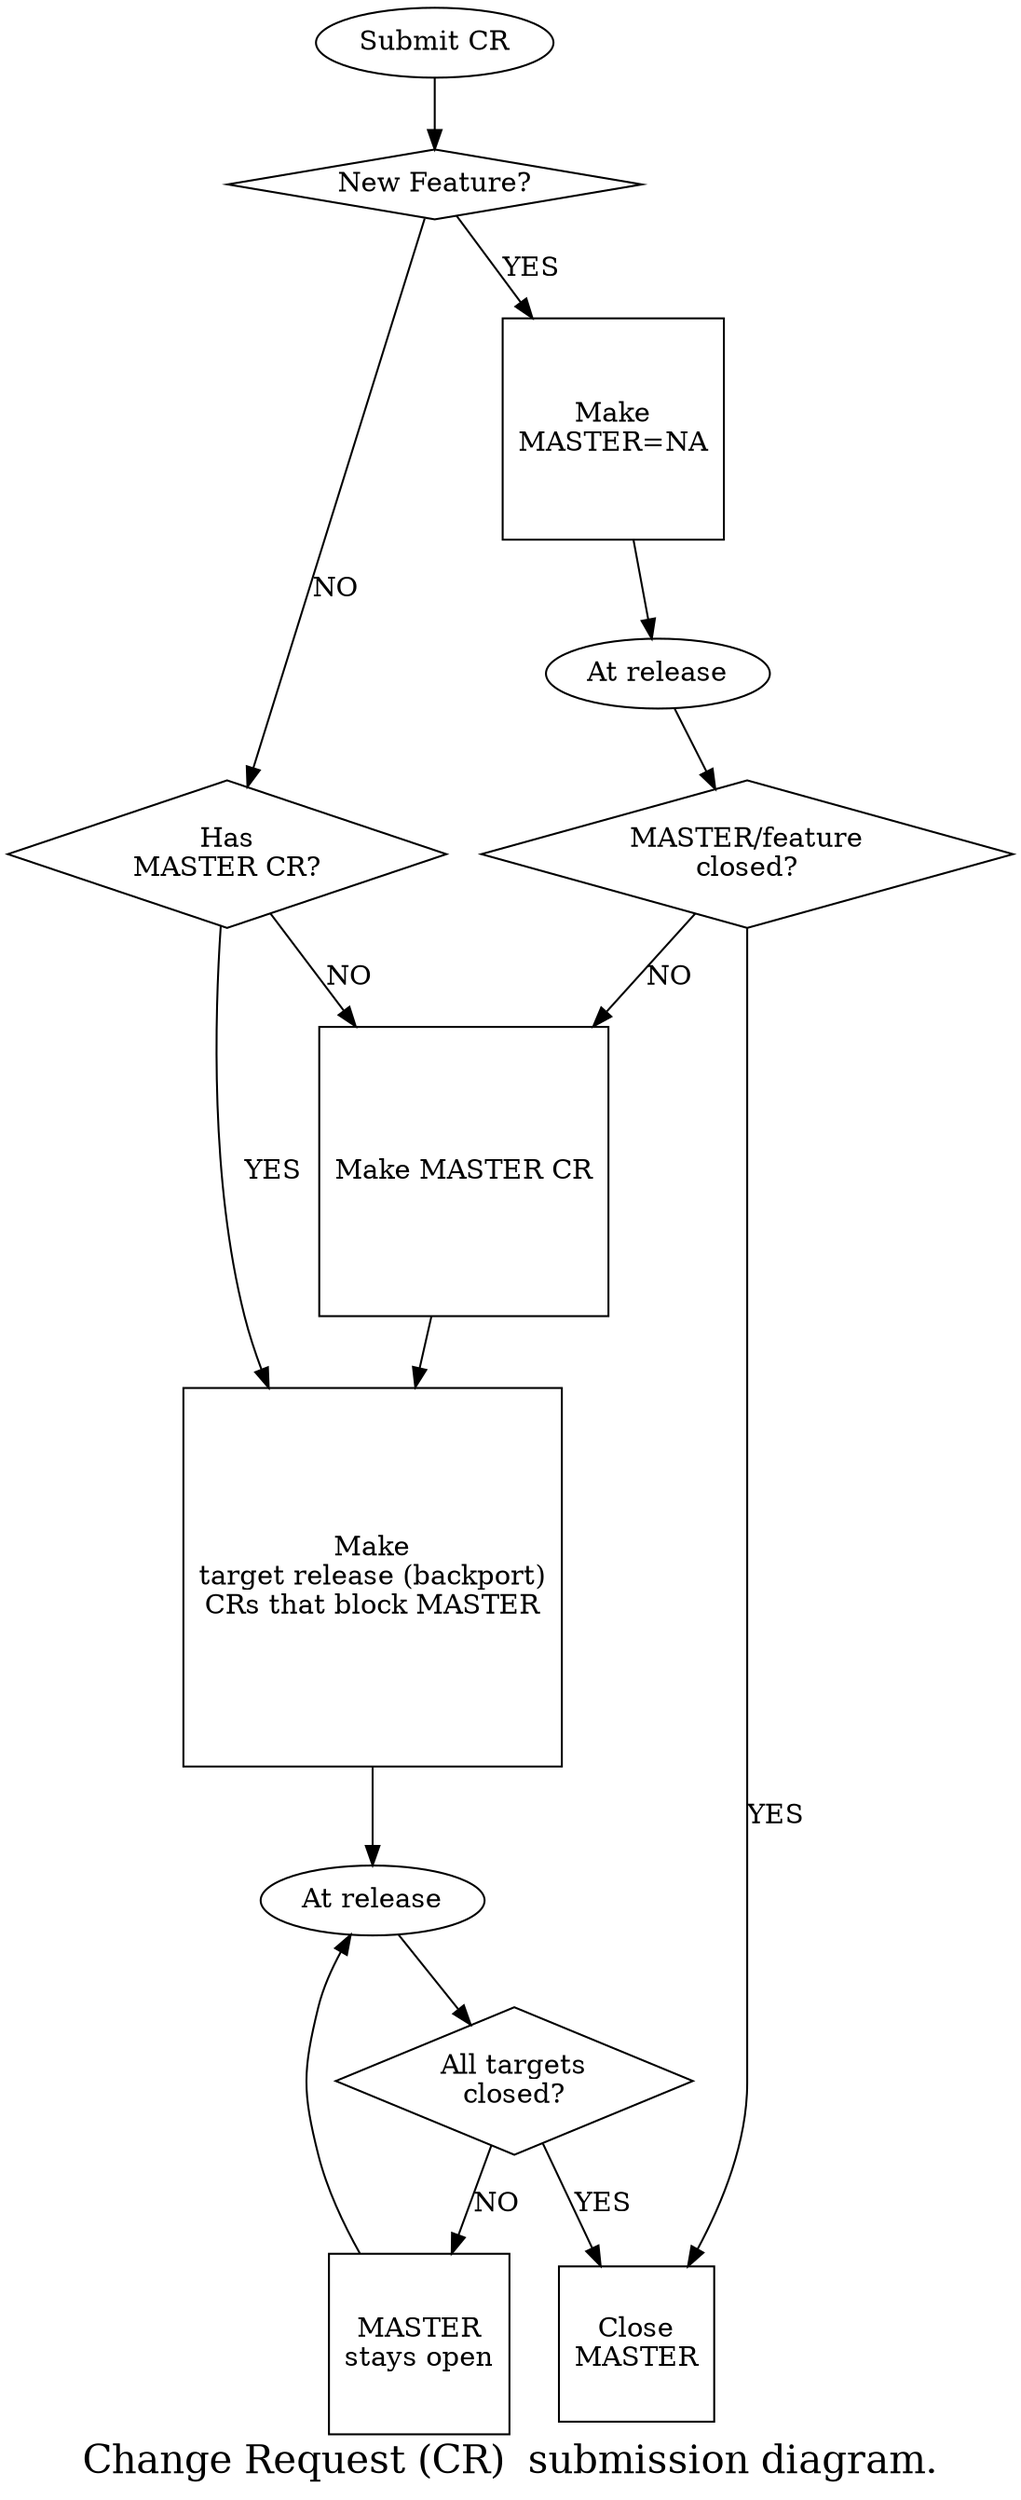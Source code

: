 digraph proto {
	label = "Change Request (CR)  submission diagram.";
	fontsize=20;
	node [shape=diamond];
		crType [label="New Feature?"];
		crSubType [label="Has\nMASTER CR?"];
		Tclosed [label="All targets\nclosed?"];
		Mclosed [label="MASTER/feature\nclosed?"];
	node [shape=oval];
		{node [label="At release"] atrel0; atrel1;}
		sub [label="Submit CR"];	
	node [shape=square];
		mwt [label="Make MASTER CR"];
		mna [label="Make\nMASTER=NA"];
		tgt [label="Make\ntarget release (backport)\nCRs that block MASTER"];
		mso [label="MASTER\nstays open"];
		cmb [label="Close\nMASTER"];
	/* node [shape=tab];
		attrs [label="create MASTER,\nthen blocking target release CR\nfor active releases"];
	*/

	/* { rank=same; mwt tgt;} */

	sub -> crType;
	crType -> mna [label="YES"];
	crType -> crSubType [label="NO"];
	crSubType -> mwt [label="NO"];
	crSubType -> tgt [label="YES"];

	mwt -> tgt ;
	tgt -> atrel0 -> Tclosed;
	/* mwt -> attrs [dir=back arrowtail=teecrow label=note]; */
	Tclosed -> mso [label="NO"];
	Tclosed -> cmb [label="YES"];
	mso -> atrel0;

	mna -> atrel1 -> Mclosed;
	Mclosed -> mwt [label="NO"];
	Mclosed -> cmb [label="YES"];
}
